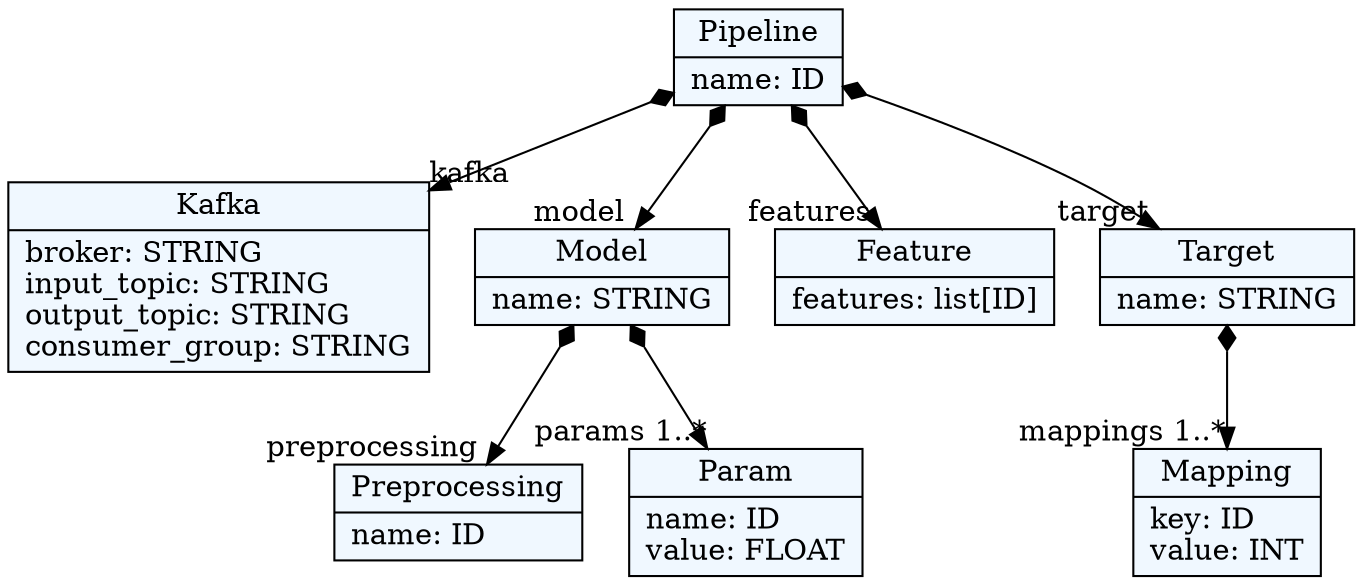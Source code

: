 
    digraph textX {
    fontname = "Bitstream Vera Sans"
    fontsize = 8
    node[
        shape=record,
        style=filled,
        fillcolor=aliceblue
    ]
    nodesep = 0.3
    edge[dir=black,arrowtail=empty]


132042995751616[ label="{Pipeline|name: ID\l}"]

132042995749408[ label="{Kafka|broker: STRING\linput_topic: STRING\loutput_topic: STRING\lconsumer_group: STRING\l}"]

132042995747344[ label="{Model|name: STRING\l}"]

132042995744992[ label="{Preprocessing|name: ID\l}"]

132042995749072[ label="{Param|name: ID\lvalue: FLOAT\l}"]

132042995878080[ label="{Feature|features: list[ID]\l}"]

132042995878320[ label="{Target|name: STRING\l}"]

132042995878656[ label="{Mapping|key: ID\lvalue: INT\l}"]



132042995751616 -> 132042995749408[arrowtail=diamond, dir=both, headlabel="kafka "]
132042995751616 -> 132042995747344[arrowtail=diamond, dir=both, headlabel="model "]
132042995751616 -> 132042995878080[arrowtail=diamond, dir=both, headlabel="features "]
132042995751616 -> 132042995878320[arrowtail=diamond, dir=both, headlabel="target "]
132042995747344 -> 132042995744992[arrowtail=diamond, dir=both, headlabel="preprocessing "]
132042995747344 -> 132042995749072[arrowtail=diamond, dir=both, headlabel="params 1..*"]
132042995878320 -> 132042995878656[arrowtail=diamond, dir=both, headlabel="mappings 1..*"]

}
